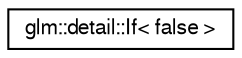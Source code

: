 digraph "Graphical Class Hierarchy"
{
  edge [fontname="FreeSans",fontsize="10",labelfontname="FreeSans",labelfontsize="10"];
  node [fontname="FreeSans",fontsize="10",shape=record];
  rankdir="LR";
  Node1 [label="glm::detail::If\< false \>",height=0.2,width=0.4,color="black", fillcolor="white", style="filled",URL="$d8/dcd/structglm_1_1detail_1_1_if_3_01false_01_4.html"];
}
